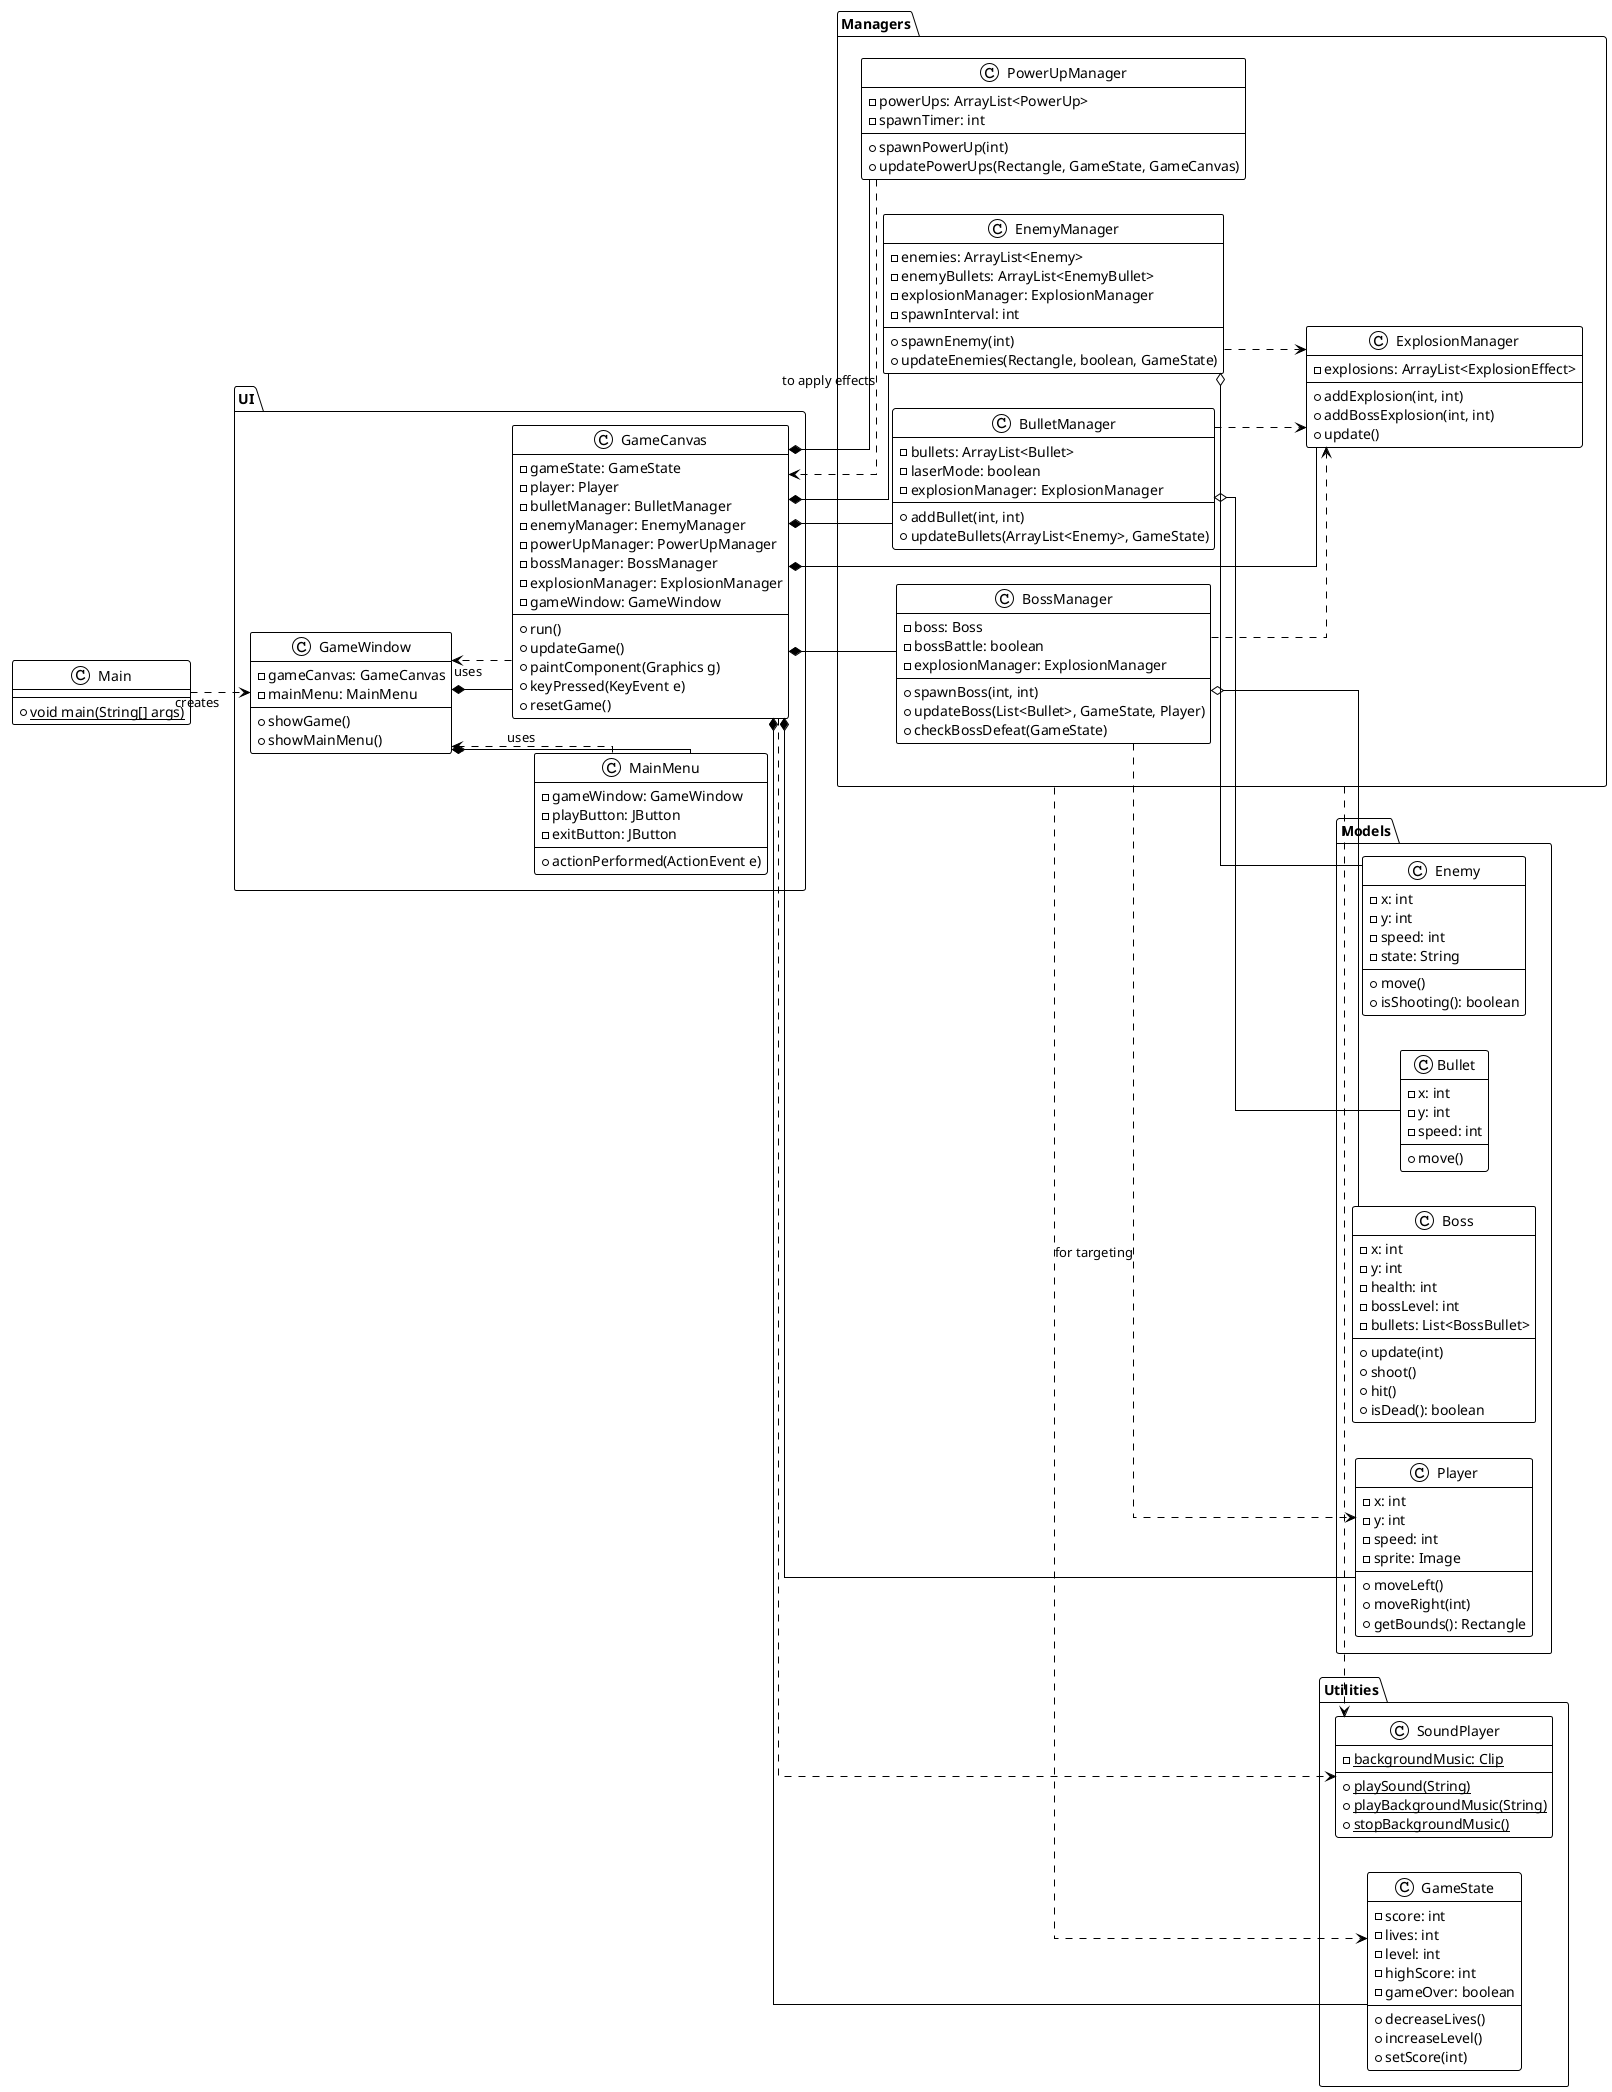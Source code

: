@startuml
!theme plain
skinparam linetype ortho

left to right direction

' --- Main Entry Point ---
class Main {
  + {static} void main(String[] args)
}

' --- UI Package with Key Classes ---
package "UI" {
  class GameWindow {
    - gameCanvas: GameCanvas
    - mainMenu: MainMenu
    + showGame()
    +showMainMenu()
  }

  class MainMenu {
    - gameWindow: GameWindow
    - playButton: JButton
    - exitButton: JButton
    + actionPerformed(ActionEvent e)
  }

  class GameCanvas {
    - gameState: GameState
    - player: Player
    - bulletManager: BulletManager
    - enemyManager: EnemyManager
    - powerUpManager: PowerUpManager
    - bossManager: BossManager
    - explosionManager: ExplosionManager
    - gameWindow: GameWindow
    + run()
    + updateGame()
    + paintComponent(Graphics g)
    + keyPressed(KeyEvent e)
    + resetGame()
  }
}

' --- Managers Package with Key Classes ---
package "Managers" {
  class EnemyManager {
    - enemies: ArrayList<Enemy>
    - enemyBullets: ArrayList<EnemyBullet>
    - explosionManager: ExplosionManager
    - spawnInterval: int
    + spawnEnemy(int)
    + updateEnemies(Rectangle, boolean, GameState)
  }

  class BulletManager {
    - bullets: ArrayList<Bullet>
    - laserMode: boolean
    - explosionManager: ExplosionManager
    + addBullet(int, int)
    + updateBullets(ArrayList<Enemy>, GameState)
  }

  class BossManager {
    - boss: Boss
    - bossBattle: boolean
    - explosionManager: ExplosionManager
    + spawnBoss(int, int)
    + updateBoss(List<Bullet>, GameState, Player)
    + checkBossDefeat(GameState)
  }

  class PowerUpManager {
    - powerUps: ArrayList<PowerUp>
    - spawnTimer: int
    + spawnPowerUp(int)
    + updatePowerUps(Rectangle, GameState, GameCanvas)
  }

  class ExplosionManager {
    - explosions: ArrayList<ExplosionEffect>
    + addExplosion(int, int)
    + addBossExplosion(int, int)
    + update()
  }
}

' --- Models Package with Key Classes ---
package "Models" {
  class Player {
    - x: int
    - y: int
    - speed: int
    - sprite: Image
    + moveLeft()
    + moveRight(int)
    + getBounds(): Rectangle
  }

  class Enemy {
    - x: int
    - y: int
    - speed: int
    - state: String
    + move()
    + isShooting(): boolean
  }

  class Boss {
    - x: int
    - y: int
    - health: int
    - bossLevel: int
    - bullets: List<BossBullet>
    + update(int)
    + shoot()
    + hit()
    + isDead(): boolean
  }

  class Bullet {
    - x: int
    - y: int
    - speed: int
    + move()
  }
}

' --- Utilities Package with Key Classes ---
package "Utilities" {
  class GameState {
    - score: int
    - lives: int
    - level: int
    - highScore: int
    - gameOver: boolean
    + decreaseLives()
    + increaseLevel()
    + setScore(int)
  }

  class SoundPlayer {
    - {static} backgroundMusic: Clip
    + {static} playSound(String)
    + {static} playBackgroundMusic(String)
    + {static} stopBackgroundMusic()
  }
}


' --- CORE RELATIONSHIPS ---

' Application Entry Point
Main ..> GameWindow : creates

' UI Structure
GameWindow *-- GameCanvas
GameWindow *-- MainMenu
MainMenu ..> GameWindow : uses
GameCanvas ..> GameWindow : uses

' GameCanvas is the central orchestrator
' It owns the player, the game state, and all managers
GameCanvas *-- Player
GameCanvas *-- GameState
GameCanvas *-- EnemyManager
GameCanvas *-- BulletManager
GameCanvas *-- BossManager
GameCanvas *-- PowerUpManager
GameCanvas *-- ExplosionManager

' Managers manage collections of Models
EnemyManager o-- Enemy
BulletManager o-- Bullet
BossManager o-- Boss

' Key dependencies between Managers
' Many managers create explosions
EnemyManager ..> ExplosionManager
BulletManager ..> ExplosionManager
BossManager ..> ExplosionManager

' Dependencies on Utilities
' Most managers and the canvas need to check/update the game state
Managers ..> GameState
' Sound is used widely
Managers ..> SoundPlayer
GameCanvas ..> SoundPlayer

' Other critical dependencies
BossManager ..> Player : for targeting
PowerUpManager ..> GameCanvas : to apply effects

@enduml